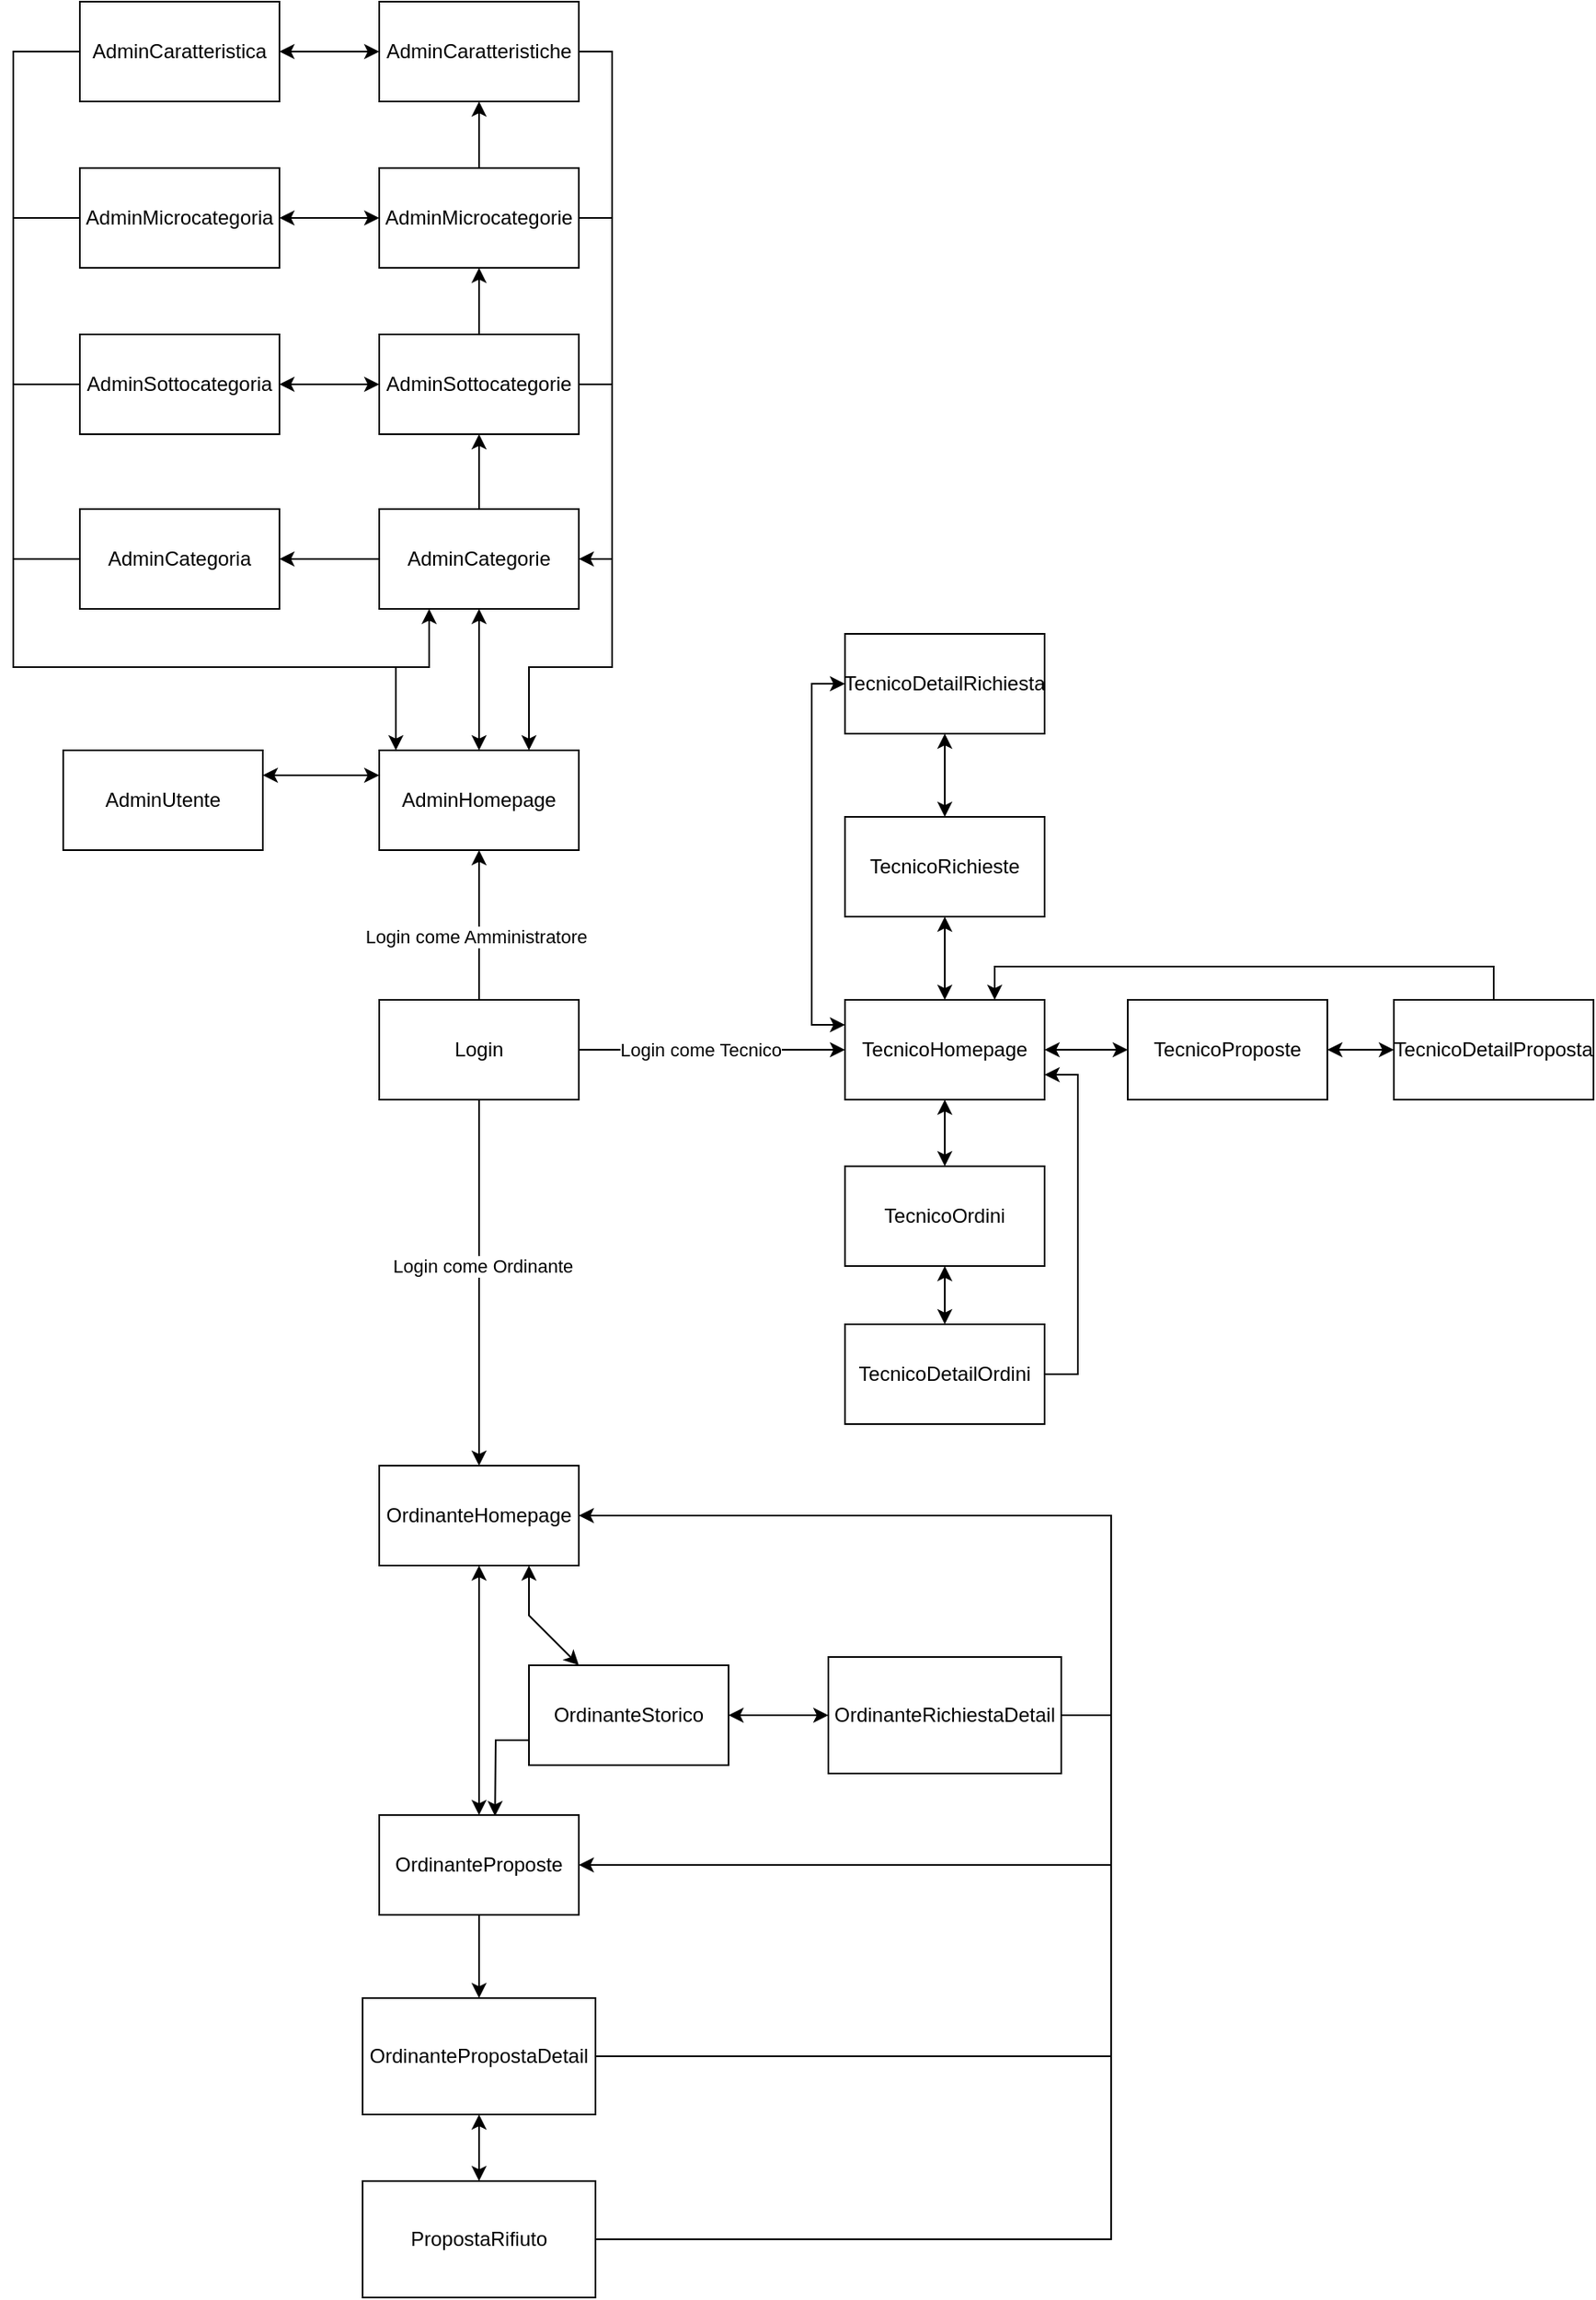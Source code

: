 <mxfile version="24.7.17">
  <diagram name="Pagina-1" id="5kiZ2BBJPLTYXaYy1iPf">
    <mxGraphModel dx="1363" dy="2208" grid="1" gridSize="10" guides="1" tooltips="1" connect="1" arrows="1" fold="1" page="1" pageScale="1" pageWidth="827" pageHeight="1169" math="0" shadow="0">
      <root>
        <mxCell id="0" />
        <mxCell id="1" parent="0" />
        <mxCell id="E-cx0C7A_jiqrbiKRyt1-1" value="Login" style="rounded=0;whiteSpace=wrap;html=1;" vertex="1" parent="1">
          <mxGeometry x="350" y="330" width="120" height="60" as="geometry" />
        </mxCell>
        <mxCell id="E-cx0C7A_jiqrbiKRyt1-3" value="" style="endArrow=classic;html=1;rounded=0;exitX=0.5;exitY=0;exitDx=0;exitDy=0;entryX=0.5;entryY=1;entryDx=0;entryDy=0;" edge="1" parent="1" source="E-cx0C7A_jiqrbiKRyt1-1" target="E-cx0C7A_jiqrbiKRyt1-5">
          <mxGeometry width="50" height="50" relative="1" as="geometry">
            <mxPoint x="400" y="280" as="sourcePoint" />
            <mxPoint x="414" y="230" as="targetPoint" />
          </mxGeometry>
        </mxCell>
        <mxCell id="E-cx0C7A_jiqrbiKRyt1-4" value="Login come Amministratore" style="edgeLabel;html=1;align=center;verticalAlign=middle;resizable=0;points=[];" vertex="1" connectable="0" parent="E-cx0C7A_jiqrbiKRyt1-3">
          <mxGeometry x="-0.16" y="2" relative="1" as="geometry">
            <mxPoint as="offset" />
          </mxGeometry>
        </mxCell>
        <mxCell id="E-cx0C7A_jiqrbiKRyt1-5" value="AdminHomepage" style="rounded=0;whiteSpace=wrap;html=1;" vertex="1" parent="1">
          <mxGeometry x="350" y="180" width="120" height="60" as="geometry" />
        </mxCell>
        <mxCell id="E-cx0C7A_jiqrbiKRyt1-6" value="AdminCategorie" style="rounded=0;whiteSpace=wrap;html=1;" vertex="1" parent="1">
          <mxGeometry x="350" y="35" width="120" height="60" as="geometry" />
        </mxCell>
        <mxCell id="E-cx0C7A_jiqrbiKRyt1-9" value="AdminSottocategorie" style="rounded=0;whiteSpace=wrap;html=1;" vertex="1" parent="1">
          <mxGeometry x="350" y="-70" width="120" height="60" as="geometry" />
        </mxCell>
        <mxCell id="E-cx0C7A_jiqrbiKRyt1-11" value="AdminCategoria" style="rounded=0;whiteSpace=wrap;html=1;" vertex="1" parent="1">
          <mxGeometry x="170" y="35" width="120" height="60" as="geometry" />
        </mxCell>
        <mxCell id="E-cx0C7A_jiqrbiKRyt1-14" value="" style="endArrow=classic;html=1;rounded=0;entryX=0.5;entryY=1;entryDx=0;entryDy=0;exitX=0.5;exitY=0;exitDx=0;exitDy=0;" edge="1" parent="1" source="E-cx0C7A_jiqrbiKRyt1-6" target="E-cx0C7A_jiqrbiKRyt1-9">
          <mxGeometry width="50" height="50" relative="1" as="geometry">
            <mxPoint x="600" y="100" as="sourcePoint" />
            <mxPoint x="650" y="50" as="targetPoint" />
          </mxGeometry>
        </mxCell>
        <mxCell id="E-cx0C7A_jiqrbiKRyt1-18" value="AdminMicrocategorie" style="rounded=0;whiteSpace=wrap;html=1;" vertex="1" parent="1">
          <mxGeometry x="350" y="-170" width="120" height="60" as="geometry" />
        </mxCell>
        <mxCell id="E-cx0C7A_jiqrbiKRyt1-19" value="" style="endArrow=classic;html=1;rounded=0;entryX=0.5;entryY=1;entryDx=0;entryDy=0;exitX=0.5;exitY=0;exitDx=0;exitDy=0;" edge="1" parent="1" source="E-cx0C7A_jiqrbiKRyt1-9" target="E-cx0C7A_jiqrbiKRyt1-18">
          <mxGeometry width="50" height="50" relative="1" as="geometry">
            <mxPoint x="450" y="45" as="sourcePoint" />
            <mxPoint x="450" y="-20" as="targetPoint" />
          </mxGeometry>
        </mxCell>
        <mxCell id="E-cx0C7A_jiqrbiKRyt1-21" value="AdminSottocategoria" style="rounded=0;whiteSpace=wrap;html=1;" vertex="1" parent="1">
          <mxGeometry x="170" y="-70" width="120" height="60" as="geometry" />
        </mxCell>
        <mxCell id="E-cx0C7A_jiqrbiKRyt1-22" value="" style="endArrow=classic;html=1;rounded=0;entryX=1;entryY=0.5;entryDx=0;entryDy=0;exitX=0;exitY=0.5;exitDx=0;exitDy=0;" edge="1" parent="1" source="E-cx0C7A_jiqrbiKRyt1-6" target="E-cx0C7A_jiqrbiKRyt1-11">
          <mxGeometry width="50" height="50" relative="1" as="geometry">
            <mxPoint x="600" y="100" as="sourcePoint" />
            <mxPoint x="650" y="50" as="targetPoint" />
          </mxGeometry>
        </mxCell>
        <mxCell id="E-cx0C7A_jiqrbiKRyt1-26" value="AdminMicrocategoria" style="rounded=0;whiteSpace=wrap;html=1;" vertex="1" parent="1">
          <mxGeometry x="170" y="-170" width="120" height="60" as="geometry" />
        </mxCell>
        <mxCell id="E-cx0C7A_jiqrbiKRyt1-29" value="AdminCaratteristiche" style="rounded=0;whiteSpace=wrap;html=1;" vertex="1" parent="1">
          <mxGeometry x="350" y="-270" width="120" height="60" as="geometry" />
        </mxCell>
        <mxCell id="E-cx0C7A_jiqrbiKRyt1-30" value="" style="endArrow=classic;html=1;rounded=0;entryX=0.5;entryY=1;entryDx=0;entryDy=0;exitX=0.5;exitY=0;exitDx=0;exitDy=0;" edge="1" parent="1" target="E-cx0C7A_jiqrbiKRyt1-29" source="E-cx0C7A_jiqrbiKRyt1-18">
          <mxGeometry width="50" height="50" relative="1" as="geometry">
            <mxPoint x="440" y="-170" as="sourcePoint" />
            <mxPoint x="450" y="-120" as="targetPoint" />
          </mxGeometry>
        </mxCell>
        <mxCell id="E-cx0C7A_jiqrbiKRyt1-32" value="AdminCaratteristica" style="rounded=0;whiteSpace=wrap;html=1;" vertex="1" parent="1">
          <mxGeometry x="170" y="-270" width="120" height="60" as="geometry" />
        </mxCell>
        <mxCell id="E-cx0C7A_jiqrbiKRyt1-39" value="" style="endArrow=classic;html=1;rounded=0;exitX=1;exitY=0.5;exitDx=0;exitDy=0;entryX=1;entryY=0.5;entryDx=0;entryDy=0;" edge="1" parent="1" source="E-cx0C7A_jiqrbiKRyt1-18" target="E-cx0C7A_jiqrbiKRyt1-6">
          <mxGeometry width="50" height="50" relative="1" as="geometry">
            <mxPoint x="420" y="-30" as="sourcePoint" />
            <mxPoint x="470" y="-80" as="targetPoint" />
            <Array as="points">
              <mxPoint x="490" y="-140" />
              <mxPoint x="490" y="65" />
            </Array>
          </mxGeometry>
        </mxCell>
        <mxCell id="E-cx0C7A_jiqrbiKRyt1-41" value="" style="endArrow=none;html=1;rounded=0;exitX=1;exitY=0.5;exitDx=0;exitDy=0;" edge="1" parent="1" source="E-cx0C7A_jiqrbiKRyt1-29">
          <mxGeometry width="50" height="50" relative="1" as="geometry">
            <mxPoint x="420" y="-30" as="sourcePoint" />
            <mxPoint x="490" y="-140" as="targetPoint" />
            <Array as="points">
              <mxPoint x="490" y="-240" />
            </Array>
          </mxGeometry>
        </mxCell>
        <mxCell id="E-cx0C7A_jiqrbiKRyt1-43" value="" style="endArrow=classic;html=1;rounded=0;entryX=0.25;entryY=1;entryDx=0;entryDy=0;exitX=0;exitY=0.5;exitDx=0;exitDy=0;" edge="1" parent="1" source="E-cx0C7A_jiqrbiKRyt1-32" target="E-cx0C7A_jiqrbiKRyt1-6">
          <mxGeometry width="50" height="50" relative="1" as="geometry">
            <mxPoint x="130" y="-240" as="sourcePoint" />
            <mxPoint x="450" y="-30" as="targetPoint" />
            <Array as="points">
              <mxPoint x="130" y="-240" />
              <mxPoint x="130" y="130" />
              <mxPoint x="380" y="130" />
            </Array>
          </mxGeometry>
        </mxCell>
        <mxCell id="E-cx0C7A_jiqrbiKRyt1-44" value="" style="endArrow=none;html=1;rounded=0;exitX=0;exitY=0.5;exitDx=0;exitDy=0;" edge="1" parent="1" source="E-cx0C7A_jiqrbiKRyt1-21">
          <mxGeometry width="50" height="50" relative="1" as="geometry">
            <mxPoint x="400" y="20" as="sourcePoint" />
            <mxPoint x="130" y="-40" as="targetPoint" />
          </mxGeometry>
        </mxCell>
        <mxCell id="E-cx0C7A_jiqrbiKRyt1-45" value="" style="endArrow=none;html=1;rounded=0;exitX=0;exitY=0.5;exitDx=0;exitDy=0;" edge="1" parent="1" source="E-cx0C7A_jiqrbiKRyt1-26">
          <mxGeometry width="50" height="50" relative="1" as="geometry">
            <mxPoint x="180" y="-30" as="sourcePoint" />
            <mxPoint x="130" y="-140" as="targetPoint" />
          </mxGeometry>
        </mxCell>
        <mxCell id="E-cx0C7A_jiqrbiKRyt1-47" value="" style="endArrow=none;html=1;rounded=0;exitX=1;exitY=0.5;exitDx=0;exitDy=0;" edge="1" parent="1" source="E-cx0C7A_jiqrbiKRyt1-9">
          <mxGeometry width="50" height="50" relative="1" as="geometry">
            <mxPoint x="410" y="120" as="sourcePoint" />
            <mxPoint x="490" y="-40" as="targetPoint" />
          </mxGeometry>
        </mxCell>
        <mxCell id="E-cx0C7A_jiqrbiKRyt1-48" value="" style="endArrow=none;html=1;rounded=0;exitX=0;exitY=0.5;exitDx=0;exitDy=0;" edge="1" parent="1" source="E-cx0C7A_jiqrbiKRyt1-11">
          <mxGeometry width="50" height="50" relative="1" as="geometry">
            <mxPoint x="170" y="70" as="sourcePoint" />
            <mxPoint x="130" y="65" as="targetPoint" />
          </mxGeometry>
        </mxCell>
        <mxCell id="E-cx0C7A_jiqrbiKRyt1-49" value="" style="endArrow=classic;html=1;rounded=0;" edge="1" parent="1">
          <mxGeometry width="50" height="50" relative="1" as="geometry">
            <mxPoint x="360" y="130" as="sourcePoint" />
            <mxPoint x="360" y="180" as="targetPoint" />
            <Array as="points">
              <mxPoint x="360" y="160" />
            </Array>
          </mxGeometry>
        </mxCell>
        <mxCell id="E-cx0C7A_jiqrbiKRyt1-50" value="" style="endArrow=classic;html=1;rounded=0;entryX=0.75;entryY=0;entryDx=0;entryDy=0;" edge="1" parent="1" target="E-cx0C7A_jiqrbiKRyt1-5">
          <mxGeometry width="50" height="50" relative="1" as="geometry">
            <mxPoint x="490" y="60" as="sourcePoint" />
            <mxPoint x="460" y="-10" as="targetPoint" />
            <Array as="points">
              <mxPoint x="490" y="130" />
              <mxPoint x="440" y="130" />
            </Array>
          </mxGeometry>
        </mxCell>
        <mxCell id="E-cx0C7A_jiqrbiKRyt1-51" value="" style="endArrow=classic;startArrow=classic;html=1;rounded=0;exitX=0.5;exitY=0;exitDx=0;exitDy=0;entryX=0.5;entryY=1;entryDx=0;entryDy=0;" edge="1" parent="1" source="E-cx0C7A_jiqrbiKRyt1-5" target="E-cx0C7A_jiqrbiKRyt1-6">
          <mxGeometry width="50" height="50" relative="1" as="geometry">
            <mxPoint x="410" y="40" as="sourcePoint" />
            <mxPoint x="460" y="-10" as="targetPoint" />
          </mxGeometry>
        </mxCell>
        <mxCell id="E-cx0C7A_jiqrbiKRyt1-52" value="" style="endArrow=classic;startArrow=classic;html=1;rounded=0;exitX=1;exitY=0.5;exitDx=0;exitDy=0;entryX=0;entryY=0.5;entryDx=0;entryDy=0;" edge="1" parent="1" source="E-cx0C7A_jiqrbiKRyt1-21" target="E-cx0C7A_jiqrbiKRyt1-9">
          <mxGeometry width="50" height="50" relative="1" as="geometry">
            <mxPoint x="410" y="40" as="sourcePoint" />
            <mxPoint x="460" y="-10" as="targetPoint" />
          </mxGeometry>
        </mxCell>
        <mxCell id="E-cx0C7A_jiqrbiKRyt1-53" value="" style="endArrow=classic;startArrow=classic;html=1;rounded=0;exitX=1;exitY=0.5;exitDx=0;exitDy=0;entryX=0;entryY=0.5;entryDx=0;entryDy=0;" edge="1" parent="1" source="E-cx0C7A_jiqrbiKRyt1-26" target="E-cx0C7A_jiqrbiKRyt1-18">
          <mxGeometry width="50" height="50" relative="1" as="geometry">
            <mxPoint x="300" y="-100" as="sourcePoint" />
            <mxPoint x="360" y="-100" as="targetPoint" />
          </mxGeometry>
        </mxCell>
        <mxCell id="E-cx0C7A_jiqrbiKRyt1-54" value="" style="endArrow=classic;startArrow=classic;html=1;rounded=0;exitX=1;exitY=0.5;exitDx=0;exitDy=0;entryX=0;entryY=0.5;entryDx=0;entryDy=0;" edge="1" parent="1" source="E-cx0C7A_jiqrbiKRyt1-32" target="E-cx0C7A_jiqrbiKRyt1-29">
          <mxGeometry width="50" height="50" relative="1" as="geometry">
            <mxPoint x="290" y="-190" as="sourcePoint" />
            <mxPoint x="350" y="-190" as="targetPoint" />
          </mxGeometry>
        </mxCell>
        <mxCell id="E-cx0C7A_jiqrbiKRyt1-55" value="AdminUtente" style="rounded=0;whiteSpace=wrap;html=1;" vertex="1" parent="1">
          <mxGeometry x="160" y="180" width="120" height="60" as="geometry" />
        </mxCell>
        <mxCell id="E-cx0C7A_jiqrbiKRyt1-57" value="" style="endArrow=classic;startArrow=classic;html=1;rounded=0;exitX=1;exitY=0.25;exitDx=0;exitDy=0;entryX=0;entryY=0.25;entryDx=0;entryDy=0;" edge="1" parent="1" source="E-cx0C7A_jiqrbiKRyt1-55" target="E-cx0C7A_jiqrbiKRyt1-5">
          <mxGeometry width="50" height="50" relative="1" as="geometry">
            <mxPoint x="390" y="190" as="sourcePoint" />
            <mxPoint x="440" y="140" as="targetPoint" />
          </mxGeometry>
        </mxCell>
        <mxCell id="E-cx0C7A_jiqrbiKRyt1-58" value="" style="endArrow=classic;html=1;rounded=0;exitX=1;exitY=0.5;exitDx=0;exitDy=0;entryX=0;entryY=0.5;entryDx=0;entryDy=0;" edge="1" parent="1" source="E-cx0C7A_jiqrbiKRyt1-1" target="E-cx0C7A_jiqrbiKRyt1-61">
          <mxGeometry width="50" height="50" relative="1" as="geometry">
            <mxPoint x="490" y="230" as="sourcePoint" />
            <mxPoint x="650" y="360" as="targetPoint" />
          </mxGeometry>
        </mxCell>
        <mxCell id="E-cx0C7A_jiqrbiKRyt1-60" value="Login come Tecnico" style="edgeLabel;html=1;align=center;verticalAlign=middle;resizable=0;points=[];" vertex="1" connectable="0" parent="E-cx0C7A_jiqrbiKRyt1-58">
          <mxGeometry x="-0.087" relative="1" as="geometry">
            <mxPoint as="offset" />
          </mxGeometry>
        </mxCell>
        <mxCell id="E-cx0C7A_jiqrbiKRyt1-61" value="TecnicoHomepage" style="rounded=0;whiteSpace=wrap;html=1;" vertex="1" parent="1">
          <mxGeometry x="630" y="330" width="120" height="60" as="geometry" />
        </mxCell>
        <mxCell id="E-cx0C7A_jiqrbiKRyt1-62" value="TecnicoRichieste" style="rounded=0;whiteSpace=wrap;html=1;" vertex="1" parent="1">
          <mxGeometry x="630" y="220" width="120" height="60" as="geometry" />
        </mxCell>
        <mxCell id="E-cx0C7A_jiqrbiKRyt1-63" value="TecnicoDetailRichiesta" style="rounded=0;whiteSpace=wrap;html=1;" vertex="1" parent="1">
          <mxGeometry x="630" y="110" width="120" height="60" as="geometry" />
        </mxCell>
        <mxCell id="E-cx0C7A_jiqrbiKRyt1-64" value="" style="endArrow=classic;startArrow=classic;html=1;rounded=0;exitX=0.5;exitY=0;exitDx=0;exitDy=0;entryX=0.5;entryY=1;entryDx=0;entryDy=0;" edge="1" parent="1" source="E-cx0C7A_jiqrbiKRyt1-61" target="E-cx0C7A_jiqrbiKRyt1-62">
          <mxGeometry width="50" height="50" relative="1" as="geometry">
            <mxPoint x="760" y="230" as="sourcePoint" />
            <mxPoint x="810" y="180" as="targetPoint" />
          </mxGeometry>
        </mxCell>
        <mxCell id="E-cx0C7A_jiqrbiKRyt1-66" value="" style="endArrow=classic;startArrow=classic;html=1;rounded=0;exitX=0.5;exitY=0;exitDx=0;exitDy=0;entryX=0.5;entryY=1;entryDx=0;entryDy=0;" edge="1" parent="1" source="E-cx0C7A_jiqrbiKRyt1-62" target="E-cx0C7A_jiqrbiKRyt1-63">
          <mxGeometry width="50" height="50" relative="1" as="geometry">
            <mxPoint x="700" y="340" as="sourcePoint" />
            <mxPoint x="700" y="290" as="targetPoint" />
          </mxGeometry>
        </mxCell>
        <mxCell id="E-cx0C7A_jiqrbiKRyt1-70" value="TecnicoProposte" style="rounded=0;whiteSpace=wrap;html=1;" vertex="1" parent="1">
          <mxGeometry x="800" y="330" width="120" height="60" as="geometry" />
        </mxCell>
        <mxCell id="E-cx0C7A_jiqrbiKRyt1-71" value="" style="endArrow=classic;startArrow=classic;html=1;rounded=0;exitX=1;exitY=0.5;exitDx=0;exitDy=0;entryX=0;entryY=0.5;entryDx=0;entryDy=0;" edge="1" parent="1" source="E-cx0C7A_jiqrbiKRyt1-61" target="E-cx0C7A_jiqrbiKRyt1-70">
          <mxGeometry width="50" height="50" relative="1" as="geometry">
            <mxPoint x="790" y="400" as="sourcePoint" />
            <mxPoint x="840" y="350" as="targetPoint" />
          </mxGeometry>
        </mxCell>
        <mxCell id="E-cx0C7A_jiqrbiKRyt1-72" value="TecnicoDetailProposta" style="rounded=0;whiteSpace=wrap;html=1;" vertex="1" parent="1">
          <mxGeometry x="960" y="330" width="120" height="60" as="geometry" />
        </mxCell>
        <mxCell id="E-cx0C7A_jiqrbiKRyt1-73" value="" style="endArrow=classic;startArrow=classic;html=1;rounded=0;exitX=0;exitY=0.5;exitDx=0;exitDy=0;entryX=1;entryY=0.5;entryDx=0;entryDy=0;" edge="1" parent="1" source="E-cx0C7A_jiqrbiKRyt1-72" target="E-cx0C7A_jiqrbiKRyt1-70">
          <mxGeometry width="50" height="50" relative="1" as="geometry">
            <mxPoint x="790" y="400" as="sourcePoint" />
            <mxPoint x="840" y="350" as="targetPoint" />
          </mxGeometry>
        </mxCell>
        <mxCell id="E-cx0C7A_jiqrbiKRyt1-74" value="" style="endArrow=classic;html=1;rounded=0;exitX=0.5;exitY=0;exitDx=0;exitDy=0;entryX=0.75;entryY=0;entryDx=0;entryDy=0;" edge="1" parent="1" source="E-cx0C7A_jiqrbiKRyt1-72" target="E-cx0C7A_jiqrbiKRyt1-61">
          <mxGeometry width="50" height="50" relative="1" as="geometry">
            <mxPoint x="790" y="400" as="sourcePoint" />
            <mxPoint x="840" y="350" as="targetPoint" />
            <Array as="points">
              <mxPoint x="1020" y="310" />
              <mxPoint x="720" y="310" />
            </Array>
          </mxGeometry>
        </mxCell>
        <mxCell id="E-cx0C7A_jiqrbiKRyt1-75" value="TecnicoOrdini" style="rounded=0;whiteSpace=wrap;html=1;" vertex="1" parent="1">
          <mxGeometry x="630" y="430" width="120" height="60" as="geometry" />
        </mxCell>
        <mxCell id="E-cx0C7A_jiqrbiKRyt1-76" value="" style="endArrow=classic;startArrow=classic;html=1;rounded=0;exitX=0.5;exitY=0;exitDx=0;exitDy=0;entryX=0.5;entryY=1;entryDx=0;entryDy=0;" edge="1" parent="1" source="E-cx0C7A_jiqrbiKRyt1-75" target="E-cx0C7A_jiqrbiKRyt1-61">
          <mxGeometry width="50" height="50" relative="1" as="geometry">
            <mxPoint x="790" y="400" as="sourcePoint" />
            <mxPoint x="840" y="350" as="targetPoint" />
          </mxGeometry>
        </mxCell>
        <mxCell id="E-cx0C7A_jiqrbiKRyt1-77" value="TecnicoDetailOrdini" style="rounded=0;whiteSpace=wrap;html=1;" vertex="1" parent="1">
          <mxGeometry x="630" y="525" width="120" height="60" as="geometry" />
        </mxCell>
        <mxCell id="E-cx0C7A_jiqrbiKRyt1-78" value="" style="endArrow=classic;startArrow=classic;html=1;rounded=0;exitX=0.5;exitY=0;exitDx=0;exitDy=0;entryX=0.5;entryY=1;entryDx=0;entryDy=0;" edge="1" parent="1" source="E-cx0C7A_jiqrbiKRyt1-77" target="E-cx0C7A_jiqrbiKRyt1-75">
          <mxGeometry width="50" height="50" relative="1" as="geometry">
            <mxPoint x="700" y="550" as="sourcePoint" />
            <mxPoint x="700" y="510" as="targetPoint" />
          </mxGeometry>
        </mxCell>
        <mxCell id="E-cx0C7A_jiqrbiKRyt1-79" value="" style="endArrow=classic;html=1;rounded=0;exitX=1;exitY=0.5;exitDx=0;exitDy=0;entryX=1;entryY=0.75;entryDx=0;entryDy=0;" edge="1" parent="1" source="E-cx0C7A_jiqrbiKRyt1-77" target="E-cx0C7A_jiqrbiKRyt1-61">
          <mxGeometry width="50" height="50" relative="1" as="geometry">
            <mxPoint x="760" y="420" as="sourcePoint" />
            <mxPoint x="810" y="370" as="targetPoint" />
            <Array as="points">
              <mxPoint x="770" y="555" />
              <mxPoint x="770" y="375" />
            </Array>
          </mxGeometry>
        </mxCell>
        <mxCell id="E-cx0C7A_jiqrbiKRyt1-80" value="" style="endArrow=classic;startArrow=classic;html=1;rounded=0;entryX=0;entryY=0.5;entryDx=0;entryDy=0;exitX=0;exitY=0.25;exitDx=0;exitDy=0;" edge="1" parent="1" source="E-cx0C7A_jiqrbiKRyt1-61" target="E-cx0C7A_jiqrbiKRyt1-63">
          <mxGeometry width="50" height="50" relative="1" as="geometry">
            <mxPoint x="710" y="390" as="sourcePoint" />
            <mxPoint x="760" y="340" as="targetPoint" />
            <Array as="points">
              <mxPoint x="610" y="345" />
              <mxPoint x="610" y="140" />
            </Array>
          </mxGeometry>
        </mxCell>
        <mxCell id="E-cx0C7A_jiqrbiKRyt1-81" value="OrdinanteHomepage" style="rounded=0;whiteSpace=wrap;html=1;" vertex="1" parent="1">
          <mxGeometry x="350" y="610" width="120" height="60" as="geometry" />
        </mxCell>
        <mxCell id="E-cx0C7A_jiqrbiKRyt1-82" value="" style="endArrow=classic;html=1;rounded=0;exitX=0.5;exitY=1;exitDx=0;exitDy=0;entryX=0.5;entryY=0;entryDx=0;entryDy=0;" edge="1" parent="1" source="E-cx0C7A_jiqrbiKRyt1-1" target="E-cx0C7A_jiqrbiKRyt1-81">
          <mxGeometry width="50" height="50" relative="1" as="geometry">
            <mxPoint x="490" y="540" as="sourcePoint" />
            <mxPoint x="540" y="490" as="targetPoint" />
          </mxGeometry>
        </mxCell>
        <mxCell id="E-cx0C7A_jiqrbiKRyt1-83" value="Login come Ordinante" style="edgeLabel;html=1;align=center;verticalAlign=middle;resizable=0;points=[];" vertex="1" connectable="0" parent="E-cx0C7A_jiqrbiKRyt1-82">
          <mxGeometry x="-0.09" y="2" relative="1" as="geometry">
            <mxPoint as="offset" />
          </mxGeometry>
        </mxCell>
        <mxCell id="E-cx0C7A_jiqrbiKRyt1-84" value="OrdinanteStorico" style="rounded=0;whiteSpace=wrap;html=1;" vertex="1" parent="1">
          <mxGeometry x="440" y="730" width="120" height="60" as="geometry" />
        </mxCell>
        <mxCell id="E-cx0C7A_jiqrbiKRyt1-85" value="" style="endArrow=classic;startArrow=classic;html=1;rounded=0;exitX=0.75;exitY=1;exitDx=0;exitDy=0;entryX=0.25;entryY=0;entryDx=0;entryDy=0;" edge="1" parent="1" source="E-cx0C7A_jiqrbiKRyt1-81" target="E-cx0C7A_jiqrbiKRyt1-84">
          <mxGeometry width="50" height="50" relative="1" as="geometry">
            <mxPoint x="490" y="500" as="sourcePoint" />
            <mxPoint x="540" y="450" as="targetPoint" />
            <Array as="points">
              <mxPoint x="440" y="700" />
            </Array>
          </mxGeometry>
        </mxCell>
        <mxCell id="E-cx0C7A_jiqrbiKRyt1-86" value="OrdinanteRichiestaDetail" style="rounded=0;whiteSpace=wrap;html=1;" vertex="1" parent="1">
          <mxGeometry x="620" y="725" width="140" height="70" as="geometry" />
        </mxCell>
        <mxCell id="E-cx0C7A_jiqrbiKRyt1-87" value="" style="endArrow=classic;startArrow=classic;html=1;rounded=0;entryX=1;entryY=0.5;entryDx=0;entryDy=0;exitX=0;exitY=0.5;exitDx=0;exitDy=0;" edge="1" parent="1" source="E-cx0C7A_jiqrbiKRyt1-86" target="E-cx0C7A_jiqrbiKRyt1-84">
          <mxGeometry width="50" height="50" relative="1" as="geometry">
            <mxPoint x="480" y="650" as="sourcePoint" />
            <mxPoint x="540" y="650" as="targetPoint" />
          </mxGeometry>
        </mxCell>
        <mxCell id="E-cx0C7A_jiqrbiKRyt1-88" value="" style="endArrow=classic;html=1;rounded=0;exitX=1;exitY=0.5;exitDx=0;exitDy=0;entryX=1;entryY=0.5;entryDx=0;entryDy=0;" edge="1" parent="1" source="E-cx0C7A_jiqrbiKRyt1-86" target="E-cx0C7A_jiqrbiKRyt1-81">
          <mxGeometry width="50" height="50" relative="1" as="geometry">
            <mxPoint x="680" y="610" as="sourcePoint" />
            <mxPoint x="730" y="560" as="targetPoint" />
            <Array as="points">
              <mxPoint x="790" y="760" />
              <mxPoint x="790" y="640" />
              <mxPoint x="690" y="640" />
            </Array>
          </mxGeometry>
        </mxCell>
        <mxCell id="E-cx0C7A_jiqrbiKRyt1-89" value="OrdinanteProposte" style="rounded=0;whiteSpace=wrap;html=1;" vertex="1" parent="1">
          <mxGeometry x="350" y="820" width="120" height="60" as="geometry" />
        </mxCell>
        <mxCell id="E-cx0C7A_jiqrbiKRyt1-90" value="" style="endArrow=classic;startArrow=classic;html=1;rounded=0;exitX=0.5;exitY=1;exitDx=0;exitDy=0;entryX=0.5;entryY=0;entryDx=0;entryDy=0;" edge="1" parent="1" source="E-cx0C7A_jiqrbiKRyt1-81" target="E-cx0C7A_jiqrbiKRyt1-89">
          <mxGeometry width="50" height="50" relative="1" as="geometry">
            <mxPoint x="490" y="680" as="sourcePoint" />
            <mxPoint x="540" y="630" as="targetPoint" />
          </mxGeometry>
        </mxCell>
        <mxCell id="E-cx0C7A_jiqrbiKRyt1-91" value="OrdinantePropostaDetail" style="rounded=0;whiteSpace=wrap;html=1;" vertex="1" parent="1">
          <mxGeometry x="340" y="930" width="140" height="70" as="geometry" />
        </mxCell>
        <mxCell id="E-cx0C7A_jiqrbiKRyt1-94" value="" style="endArrow=none;html=1;rounded=0;exitX=1;exitY=0.5;exitDx=0;exitDy=0;" edge="1" parent="1" source="E-cx0C7A_jiqrbiKRyt1-91">
          <mxGeometry width="50" height="50" relative="1" as="geometry">
            <mxPoint x="490" y="870" as="sourcePoint" />
            <mxPoint x="790" y="760" as="targetPoint" />
            <Array as="points">
              <mxPoint x="790" y="965" />
            </Array>
          </mxGeometry>
        </mxCell>
        <mxCell id="E-cx0C7A_jiqrbiKRyt1-95" value="PropostaRifiuto" style="rounded=0;whiteSpace=wrap;html=1;" vertex="1" parent="1">
          <mxGeometry x="340" y="1040" width="140" height="70" as="geometry" />
        </mxCell>
        <mxCell id="E-cx0C7A_jiqrbiKRyt1-96" value="" style="endArrow=classic;startArrow=classic;html=1;rounded=0;entryX=0.5;entryY=0;entryDx=0;entryDy=0;exitX=0.5;exitY=1;exitDx=0;exitDy=0;" edge="1" parent="1" source="E-cx0C7A_jiqrbiKRyt1-91" target="E-cx0C7A_jiqrbiKRyt1-95">
          <mxGeometry width="50" height="50" relative="1" as="geometry">
            <mxPoint x="414" y="1020" as="sourcePoint" />
            <mxPoint x="414" y="1070" as="targetPoint" />
          </mxGeometry>
        </mxCell>
        <mxCell id="E-cx0C7A_jiqrbiKRyt1-98" value="" style="endArrow=none;html=1;rounded=0;exitX=1;exitY=0.5;exitDx=0;exitDy=0;" edge="1" parent="1" source="E-cx0C7A_jiqrbiKRyt1-95">
          <mxGeometry width="50" height="50" relative="1" as="geometry">
            <mxPoint x="490" y="870" as="sourcePoint" />
            <mxPoint x="790" y="960" as="targetPoint" />
            <Array as="points">
              <mxPoint x="790" y="1075" />
            </Array>
          </mxGeometry>
        </mxCell>
        <mxCell id="E-cx0C7A_jiqrbiKRyt1-99" value="" style="endArrow=classic;html=1;rounded=0;exitX=0;exitY=0.75;exitDx=0;exitDy=0;entryX=0.58;entryY=0.01;entryDx=0;entryDy=0;entryPerimeter=0;" edge="1" parent="1" source="E-cx0C7A_jiqrbiKRyt1-84" target="E-cx0C7A_jiqrbiKRyt1-89">
          <mxGeometry width="50" height="50" relative="1" as="geometry">
            <mxPoint x="490" y="870" as="sourcePoint" />
            <mxPoint x="540" y="820" as="targetPoint" />
            <Array as="points">
              <mxPoint x="420" y="775" />
            </Array>
          </mxGeometry>
        </mxCell>
        <mxCell id="E-cx0C7A_jiqrbiKRyt1-102" value="" style="endArrow=classic;html=1;rounded=0;entryX=1;entryY=0.5;entryDx=0;entryDy=0;" edge="1" parent="1" target="E-cx0C7A_jiqrbiKRyt1-89">
          <mxGeometry width="50" height="50" relative="1" as="geometry">
            <mxPoint x="790" y="850" as="sourcePoint" />
            <mxPoint x="540" y="820" as="targetPoint" />
          </mxGeometry>
        </mxCell>
        <mxCell id="E-cx0C7A_jiqrbiKRyt1-103" value="" style="endArrow=classic;html=1;rounded=0;entryX=0.5;entryY=0;entryDx=0;entryDy=0;exitX=0.5;exitY=1;exitDx=0;exitDy=0;" edge="1" parent="1" source="E-cx0C7A_jiqrbiKRyt1-89" target="E-cx0C7A_jiqrbiKRyt1-91">
          <mxGeometry width="50" height="50" relative="1" as="geometry">
            <mxPoint x="470" y="750" as="sourcePoint" />
            <mxPoint x="520" y="700" as="targetPoint" />
          </mxGeometry>
        </mxCell>
      </root>
    </mxGraphModel>
  </diagram>
</mxfile>
